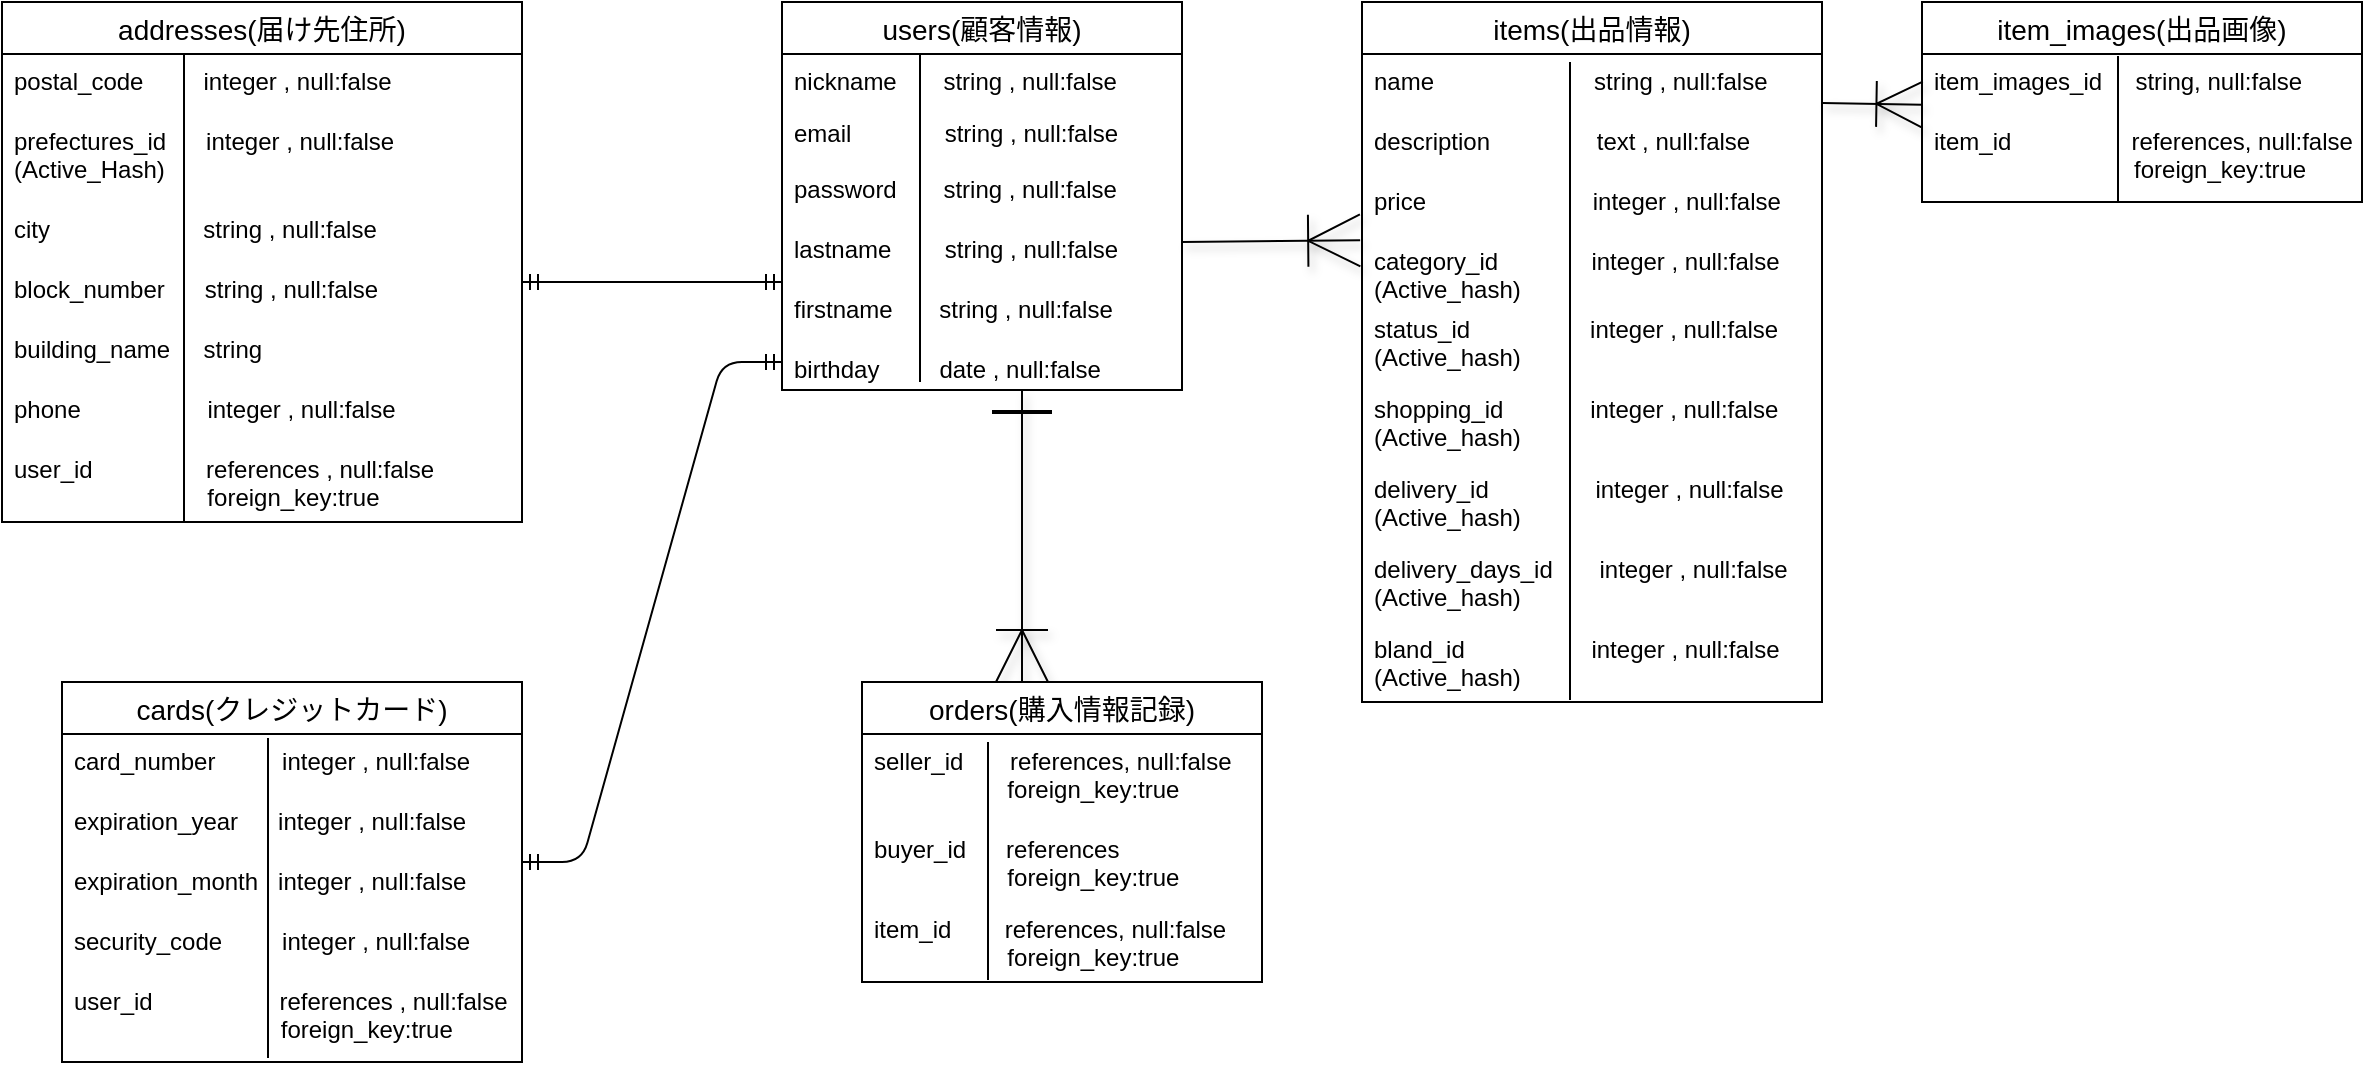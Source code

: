<mxfile version="13.10.0" type="embed">
    <diagram id="_wfK_k_k9yJtHpAFdEA4" name="Page-1">
        <mxGraphModel dx="1747" dy="710" grid="1" gridSize="10" guides="1" tooltips="1" connect="0" arrows="1" fold="1" page="1" pageScale="1" pageWidth="850" pageHeight="1100" math="0" shadow="0">
            <root>
                <mxCell id="0"/>
                <mxCell id="1" parent="0"/>
                <mxCell id="53" value="items(出品情報)" style="swimlane;fontStyle=0;childLayout=stackLayout;horizontal=1;startSize=26;horizontalStack=0;resizeParent=1;resizeParentMax=0;resizeLast=0;collapsible=1;marginBottom=0;align=center;fontSize=14;shadow=0;" vertex="1" parent="1">
                    <mxGeometry x="290" y="150" width="230" height="350" as="geometry"/>
                </mxCell>
                <mxCell id="54" value="name                        string , null:false" style="text;strokeColor=none;fillColor=none;spacingLeft=4;spacingRight=4;overflow=hidden;rotatable=0;points=[[0,0.5],[1,0.5]];portConstraint=eastwest;fontSize=12;" vertex="1" parent="53">
                    <mxGeometry y="26" width="230" height="30" as="geometry"/>
                </mxCell>
                <mxCell id="55" value="description                text , null:false" style="text;strokeColor=none;fillColor=none;spacingLeft=4;spacingRight=4;overflow=hidden;rotatable=0;points=[[0,0.5],[1,0.5]];portConstraint=eastwest;fontSize=12;" vertex="1" parent="53">
                    <mxGeometry y="56" width="230" height="30" as="geometry"/>
                </mxCell>
                <mxCell id="56" value="price                         integer , null:false" style="text;strokeColor=none;fillColor=none;spacingLeft=4;spacingRight=4;overflow=hidden;rotatable=0;points=[[0,0.5],[1,0.5]];portConstraint=eastwest;fontSize=12;" vertex="1" parent="53">
                    <mxGeometry y="86" width="230" height="30" as="geometry"/>
                </mxCell>
                <mxCell id="58" value="category_id              integer , null:false&#10;(Active_hash)" style="text;strokeColor=none;fillColor=none;spacingLeft=4;spacingRight=4;overflow=hidden;rotatable=0;points=[[0,0.5],[1,0.5]];portConstraint=eastwest;fontSize=12;" vertex="1" parent="53">
                    <mxGeometry y="116" width="230" height="34" as="geometry"/>
                </mxCell>
                <mxCell id="57" value="status_id                  integer , null:false&#10;(Active_hash)" style="text;strokeColor=none;fillColor=none;spacingLeft=4;spacingRight=4;overflow=hidden;rotatable=0;points=[[0,0.5],[1,0.5]];portConstraint=eastwest;fontSize=12;" vertex="1" parent="53">
                    <mxGeometry y="150" width="230" height="40" as="geometry"/>
                </mxCell>
                <mxCell id="60" value="shopping_id             integer , null:false&#10;(Active_hash)" style="text;strokeColor=none;fillColor=none;spacingLeft=4;spacingRight=4;overflow=hidden;rotatable=0;points=[[0,0.5],[1,0.5]];portConstraint=eastwest;fontSize=12;" vertex="1" parent="53">
                    <mxGeometry y="190" width="230" height="40" as="geometry"/>
                </mxCell>
                <mxCell id="59" value="delivery_id                integer , null:false&#10;(Active_hash)" style="text;strokeColor=none;fillColor=none;spacingLeft=4;spacingRight=4;overflow=hidden;rotatable=0;points=[[0,0.5],[1,0.5]];portConstraint=eastwest;fontSize=12;" vertex="1" parent="53">
                    <mxGeometry y="230" width="230" height="40" as="geometry"/>
                </mxCell>
                <mxCell id="62" value="delivery_days_id       integer , null:false&#10;(Active_hash)" style="text;strokeColor=none;fillColor=none;spacingLeft=4;spacingRight=4;overflow=hidden;rotatable=0;points=[[0,0.5],[1,0.5]];portConstraint=eastwest;fontSize=12;" vertex="1" parent="53">
                    <mxGeometry y="270" width="230" height="40" as="geometry"/>
                </mxCell>
                <mxCell id="61" value="bland_id                   integer , null:false&#10;(Active_hash)" style="text;strokeColor=none;fillColor=none;spacingLeft=4;spacingRight=4;overflow=hidden;rotatable=0;points=[[0,0.5],[1,0.5]];portConstraint=eastwest;fontSize=12;" vertex="1" parent="53">
                    <mxGeometry y="310" width="230" height="40" as="geometry"/>
                </mxCell>
                <mxCell id="64" value="users(顧客情報)" style="swimlane;fontStyle=0;childLayout=stackLayout;horizontal=1;startSize=26;horizontalStack=0;resizeParent=1;resizeParentMax=0;resizeLast=0;collapsible=1;marginBottom=0;align=center;fontSize=14;shadow=0;" vertex="1" parent="1">
                    <mxGeometry y="150" width="200" height="194" as="geometry"/>
                </mxCell>
                <mxCell id="65" value="nickname       string , null:false" style="text;strokeColor=none;fillColor=none;spacingLeft=4;spacingRight=4;overflow=hidden;rotatable=0;points=[[0,0.5],[1,0.5]];portConstraint=eastwest;fontSize=12;" vertex="1" parent="64">
                    <mxGeometry y="26" width="200" height="26" as="geometry"/>
                </mxCell>
                <mxCell id="66" value="email              string , null:false" style="text;strokeColor=none;fillColor=none;spacingLeft=4;spacingRight=4;overflow=hidden;rotatable=0;points=[[0,0.5],[1,0.5]];portConstraint=eastwest;fontSize=12;" vertex="1" parent="64">
                    <mxGeometry y="52" width="200" height="28" as="geometry"/>
                </mxCell>
                <mxCell id="67" value="password       string , null:false" style="text;strokeColor=none;fillColor=none;spacingLeft=4;spacingRight=4;overflow=hidden;rotatable=0;points=[[0,0.5],[1,0.5]];portConstraint=eastwest;fontSize=12;" vertex="1" parent="64">
                    <mxGeometry y="80" width="200" height="30" as="geometry"/>
                </mxCell>
                <mxCell id="69" value="lastname        string , null:false" style="text;strokeColor=none;fillColor=none;spacingLeft=4;spacingRight=4;overflow=hidden;rotatable=0;points=[[0,0.5],[1,0.5]];portConstraint=eastwest;fontSize=12;" vertex="1" parent="64">
                    <mxGeometry y="110" width="200" height="30" as="geometry"/>
                </mxCell>
                <mxCell id="126" value="" style="fontSize=12;html=1;endArrow=ERoneToMany;shadow=1;endSize=24;" edge="1" parent="64">
                    <mxGeometry width="100" height="100" relative="1" as="geometry">
                        <mxPoint x="120" y="194" as="sourcePoint"/>
                        <mxPoint x="120" y="340" as="targetPoint"/>
                    </mxGeometry>
                </mxCell>
                <mxCell id="70" value="firstname       string , null:false" style="text;fillColor=none;spacingLeft=4;spacingRight=4;overflow=hidden;rotatable=0;points=[[0,0.5],[1,0.5]];portConstraint=eastwest;fontSize=12;" vertex="1" parent="64">
                    <mxGeometry y="140" width="200" height="30" as="geometry"/>
                </mxCell>
                <mxCell id="68" value="birthday         date , null:false" style="text;strokeColor=none;fillColor=none;spacingLeft=4;spacingRight=4;overflow=hidden;rotatable=0;points=[[0,0.5],[1,0.5]];portConstraint=eastwest;fontSize=12;" vertex="1" parent="64">
                    <mxGeometry y="170" width="200" height="24" as="geometry"/>
                </mxCell>
                <mxCell id="71" value="item_images(出品画像)" style="swimlane;fontStyle=0;childLayout=stackLayout;horizontal=1;startSize=26;horizontalStack=0;resizeParent=1;resizeParentMax=0;resizeLast=0;collapsible=1;marginBottom=0;align=center;fontSize=14;shadow=0;" vertex="1" parent="1">
                    <mxGeometry x="570" y="150" width="220" height="100" as="geometry"/>
                </mxCell>
                <mxCell id="72" value="item_images_id     string, null:false" style="text;strokeColor=none;fillColor=none;spacingLeft=4;spacingRight=4;overflow=hidden;rotatable=0;points=[[0,0.5],[1,0.5]];portConstraint=eastwest;fontSize=12;" vertex="1" parent="71">
                    <mxGeometry y="26" width="220" height="30" as="geometry"/>
                </mxCell>
                <mxCell id="76" value="item_id                  references, null:false&#10;                              foreign_key:true&#10;" style="text;strokeColor=none;fillColor=none;spacingLeft=4;spacingRight=4;overflow=hidden;rotatable=0;points=[[0,0.5],[1,0.5]];portConstraint=eastwest;fontSize=12;" vertex="1" parent="71">
                    <mxGeometry y="56" width="220" height="44" as="geometry"/>
                </mxCell>
                <mxCell id="77" value="orders(購入情報記録)" style="swimlane;fontStyle=0;childLayout=stackLayout;horizontal=1;startSize=26;horizontalStack=0;resizeParent=1;resizeParentMax=0;resizeLast=0;collapsible=1;marginBottom=0;align=center;fontSize=14;shadow=0;" vertex="1" parent="1">
                    <mxGeometry x="40" y="490" width="200" height="150" as="geometry"/>
                </mxCell>
                <mxCell id="78" value="seller_id       references, null:false&#10;                    foreign_key:true" style="text;strokeColor=none;fillColor=none;spacingLeft=4;spacingRight=4;overflow=hidden;rotatable=0;points=[[0,0.5],[1,0.5]];portConstraint=eastwest;fontSize=12;" vertex="1" parent="77">
                    <mxGeometry y="26" width="200" height="44" as="geometry"/>
                </mxCell>
                <mxCell id="79" value="buyer_id      references&#10;                    foreign_key:true" style="text;strokeColor=none;fillColor=none;spacingLeft=4;spacingRight=4;overflow=hidden;rotatable=0;points=[[0,0.5],[1,0.5]];portConstraint=eastwest;fontSize=12;" vertex="1" parent="77">
                    <mxGeometry y="70" width="200" height="40" as="geometry"/>
                </mxCell>
                <mxCell id="80" value="item_id        references, null:false&#10;                    foreign_key:true&#10;" style="text;strokeColor=none;fillColor=none;spacingLeft=4;spacingRight=4;overflow=hidden;rotatable=0;points=[[0,0.5],[1,0.5]];portConstraint=eastwest;fontSize=12;" vertex="1" parent="77">
                    <mxGeometry y="110" width="200" height="40" as="geometry"/>
                </mxCell>
                <mxCell id="87" value="addresses(届け先住所)" style="swimlane;fontStyle=0;childLayout=stackLayout;horizontal=1;startSize=26;horizontalStack=0;resizeParent=1;resizeParentMax=0;resizeLast=0;collapsible=1;marginBottom=0;align=center;fontSize=14;shadow=0;" vertex="1" parent="1">
                    <mxGeometry x="-390" y="150" width="260" height="260" as="geometry"/>
                </mxCell>
                <mxCell id="88" value="postal_code         integer , null:false" style="text;strokeColor=none;fillColor=none;spacingLeft=4;spacingRight=4;overflow=hidden;rotatable=0;points=[[0,0.5],[1,0.5]];portConstraint=eastwest;fontSize=12;" vertex="1" parent="87">
                    <mxGeometry y="26" width="260" height="30" as="geometry"/>
                </mxCell>
                <mxCell id="92" value="prefectures_id      integer , null:false  &#10;(Active_Hash)" style="text;strokeColor=none;fillColor=none;spacingLeft=4;spacingRight=4;overflow=hidden;rotatable=0;points=[[0,0.5],[1,0.5]];portConstraint=eastwest;fontSize=12;" vertex="1" parent="87">
                    <mxGeometry y="56" width="260" height="44" as="geometry"/>
                </mxCell>
                <mxCell id="91" value="city                       string , null:false" style="text;strokeColor=none;fillColor=none;spacingLeft=4;spacingRight=4;overflow=hidden;rotatable=0;points=[[0,0.5],[1,0.5]];portConstraint=eastwest;fontSize=12;" vertex="1" parent="87">
                    <mxGeometry y="100" width="260" height="30" as="geometry"/>
                </mxCell>
                <mxCell id="93" value="block_number      string , null:false" style="text;strokeColor=none;fillColor=none;spacingLeft=4;spacingRight=4;overflow=hidden;rotatable=0;points=[[0,0.5],[1,0.5]];portConstraint=eastwest;fontSize=12;" vertex="1" parent="87">
                    <mxGeometry y="130" width="260" height="30" as="geometry"/>
                </mxCell>
                <mxCell id="89" value="building_name     string " style="text;strokeColor=none;fillColor=none;spacingLeft=4;spacingRight=4;overflow=hidden;rotatable=0;points=[[0,0.5],[1,0.5]];portConstraint=eastwest;fontSize=12;" vertex="1" parent="87">
                    <mxGeometry y="160" width="260" height="30" as="geometry"/>
                </mxCell>
                <mxCell id="94" value="phone                   integer , null:false" style="text;strokeColor=none;fillColor=none;spacingLeft=4;spacingRight=4;overflow=hidden;rotatable=0;points=[[0,0.5],[1,0.5]];portConstraint=eastwest;fontSize=12;" vertex="1" parent="87">
                    <mxGeometry y="190" width="260" height="30" as="geometry"/>
                </mxCell>
                <mxCell id="90" value="user_id                 references , null:false&#10;                             foreign_key:true" style="text;strokeColor=none;fillColor=none;spacingLeft=4;spacingRight=4;overflow=hidden;rotatable=0;points=[[0,0.5],[1,0.5]];portConstraint=eastwest;fontSize=12;" vertex="1" parent="87">
                    <mxGeometry y="220" width="260" height="40" as="geometry"/>
                </mxCell>
                <mxCell id="81" value="cards(クレジットカード)" style="swimlane;fontStyle=0;childLayout=stackLayout;horizontal=1;startSize=26;horizontalStack=0;resizeParent=1;resizeParentMax=0;resizeLast=0;collapsible=1;marginBottom=0;align=center;fontSize=14;shadow=0;" vertex="1" parent="1">
                    <mxGeometry x="-360" y="490" width="230" height="190" as="geometry"/>
                </mxCell>
                <mxCell id="82" value="card_number          integer , null:false" style="text;strokeColor=none;fillColor=none;spacingLeft=4;spacingRight=4;overflow=hidden;rotatable=0;points=[[0,0.5],[1,0.5]];portConstraint=eastwest;fontSize=12;" vertex="1" parent="81">
                    <mxGeometry y="26" width="230" height="30" as="geometry"/>
                </mxCell>
                <mxCell id="83" value="expiration_year      integer , null:false" style="text;strokeColor=none;fillColor=none;spacingLeft=4;spacingRight=4;overflow=hidden;rotatable=0;points=[[0,0.5],[1,0.5]];portConstraint=eastwest;fontSize=12;" vertex="1" parent="81">
                    <mxGeometry y="56" width="230" height="30" as="geometry"/>
                </mxCell>
                <mxCell id="85" value="expiration_month   integer , null:false" style="text;strokeColor=none;fillColor=none;spacingLeft=4;spacingRight=4;overflow=hidden;rotatable=0;points=[[0,0.5],[1,0.5]];portConstraint=eastwest;fontSize=12;" vertex="1" parent="81">
                    <mxGeometry y="86" width="230" height="30" as="geometry"/>
                </mxCell>
                <mxCell id="86" value="security_code         integer , null:false" style="text;strokeColor=none;fillColor=none;spacingLeft=4;spacingRight=4;overflow=hidden;rotatable=0;points=[[0,0.5],[1,0.5]];portConstraint=eastwest;fontSize=12;" vertex="1" parent="81">
                    <mxGeometry y="116" width="230" height="30" as="geometry"/>
                </mxCell>
                <mxCell id="84" value="user_id                   references , null:false&#10;                               foreign_key:true" style="text;strokeColor=none;fillColor=none;spacingLeft=4;spacingRight=4;overflow=hidden;rotatable=0;points=[[0,0.5],[1,0.5]];portConstraint=eastwest;fontSize=12;" vertex="1" parent="81">
                    <mxGeometry y="146" width="230" height="44" as="geometry"/>
                </mxCell>
                <mxCell id="115" value="" style="edgeStyle=entityRelationEdgeStyle;fontSize=12;html=1;endArrow=ERmandOne;startArrow=ERmandOne;" edge="1" parent="1">
                    <mxGeometry width="100" height="100" relative="1" as="geometry">
                        <mxPoint x="-130" y="290" as="sourcePoint"/>
                        <mxPoint y="290" as="targetPoint"/>
                    </mxGeometry>
                </mxCell>
                <mxCell id="117" value="" style="edgeStyle=entityRelationEdgeStyle;fontSize=12;html=1;endArrow=ERmandOne;startArrow=ERmandOne;entryX=0;entryY=0.417;entryDx=0;entryDy=0;entryPerimeter=0;" edge="1" parent="1" target="68">
                    <mxGeometry width="100" height="100" relative="1" as="geometry">
                        <mxPoint x="-130" y="580" as="sourcePoint"/>
                        <mxPoint x="-30" y="480" as="targetPoint"/>
                    </mxGeometry>
                </mxCell>
                <mxCell id="125" value="" style="line;strokeWidth=2;html=1;shadow=0;fontFamily=Helvetica;" vertex="1" parent="1">
                    <mxGeometry x="105" y="350" width="30" height="10" as="geometry"/>
                </mxCell>
                <mxCell id="127" value="" style="fontSize=12;html=1;endArrow=ERoneToMany;shadow=1;endSize=24;entryX=-0.004;entryY=0.093;entryDx=0;entryDy=0;entryPerimeter=0;" edge="1" parent="1" target="58">
                    <mxGeometry width="100" height="100" relative="1" as="geometry">
                        <mxPoint x="200" y="270" as="sourcePoint"/>
                        <mxPoint x="291" y="266" as="targetPoint"/>
                    </mxGeometry>
                </mxCell>
                <mxCell id="128" value="" style="fontSize=12;html=1;endArrow=ERoneToMany;shadow=1;entryX=0.001;entryY=0.844;entryDx=0;entryDy=0;entryPerimeter=0;exitX=1.001;exitY=0.817;exitDx=0;exitDy=0;exitPerimeter=0;endSize=21;" edge="1" parent="1" source="54" target="72">
                    <mxGeometry width="100" height="100" relative="1" as="geometry">
                        <mxPoint x="420" y="370" as="sourcePoint"/>
                        <mxPoint x="520" y="270" as="targetPoint"/>
                    </mxGeometry>
                </mxCell>
                <mxCell id="129" value="" style="line;strokeWidth=1;direction=south;html=1;shadow=0;fontFamily=Helvetica;" vertex="1" parent="1">
                    <mxGeometry x="-304" y="176" width="10" height="234" as="geometry"/>
                </mxCell>
                <mxCell id="131" value="" style="line;strokeWidth=1;direction=south;html=1;shadow=0;fontFamily=Helvetica;" vertex="1" parent="1">
                    <mxGeometry x="-262" y="518" width="10" height="160" as="geometry"/>
                </mxCell>
                <mxCell id="133" value="" style="line;strokeWidth=1;direction=south;html=1;shadow=0;fontFamily=Helvetica;" vertex="1" parent="1">
                    <mxGeometry x="64" y="176" width="10" height="164" as="geometry"/>
                </mxCell>
                <mxCell id="134" value="" style="line;strokeWidth=1;direction=south;html=1;shadow=0;fontFamily=Helvetica;" vertex="1" parent="1">
                    <mxGeometry x="98" y="520" width="10" height="119" as="geometry"/>
                </mxCell>
                <mxCell id="135" value="" style="line;strokeWidth=1;direction=south;html=1;shadow=0;fontFamily=Helvetica;" vertex="1" parent="1">
                    <mxGeometry x="389" y="180" width="10" height="319" as="geometry"/>
                </mxCell>
                <mxCell id="136" value="" style="line;strokeWidth=1;direction=south;html=1;shadow=0;fontFamily=Helvetica;" vertex="1" parent="1">
                    <mxGeometry x="663" y="177" width="10" height="73" as="geometry"/>
                </mxCell>
            </root>
        </mxGraphModel>
    </diagram>
</mxfile>